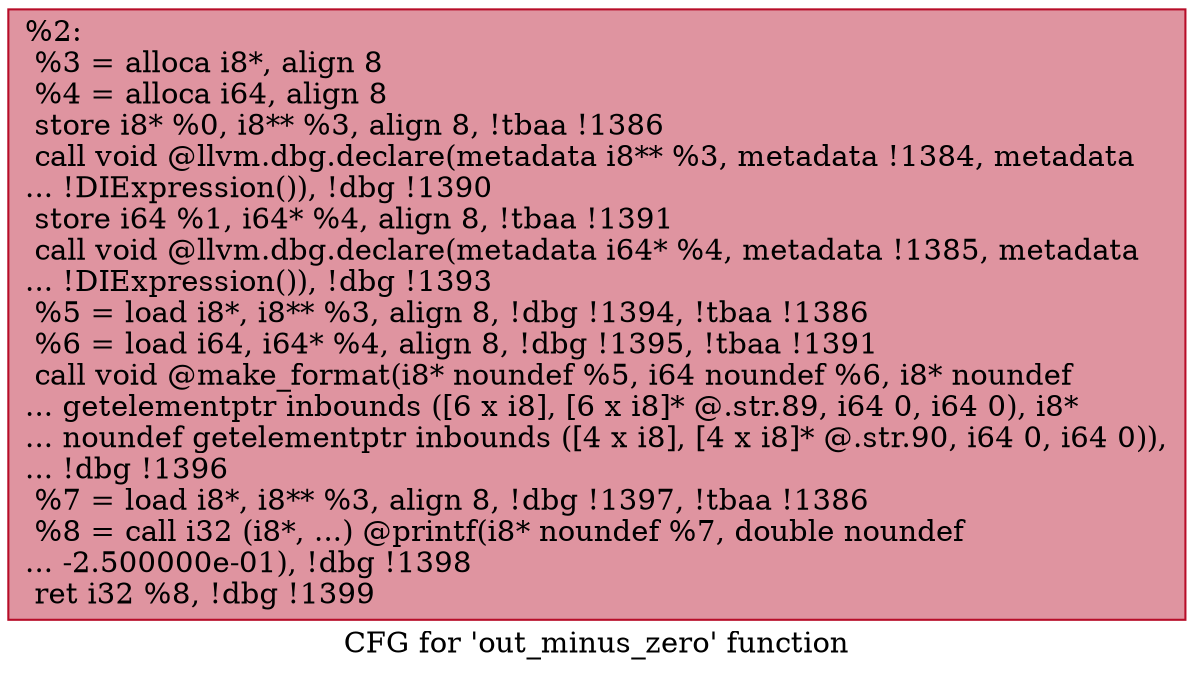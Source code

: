 digraph "CFG for 'out_minus_zero' function" {
	label="CFG for 'out_minus_zero' function";

	Node0x1673ae0 [shape=record,color="#b70d28ff", style=filled, fillcolor="#b70d2870",label="{%2:\l  %3 = alloca i8*, align 8\l  %4 = alloca i64, align 8\l  store i8* %0, i8** %3, align 8, !tbaa !1386\l  call void @llvm.dbg.declare(metadata i8** %3, metadata !1384, metadata\l... !DIExpression()), !dbg !1390\l  store i64 %1, i64* %4, align 8, !tbaa !1391\l  call void @llvm.dbg.declare(metadata i64* %4, metadata !1385, metadata\l... !DIExpression()), !dbg !1393\l  %5 = load i8*, i8** %3, align 8, !dbg !1394, !tbaa !1386\l  %6 = load i64, i64* %4, align 8, !dbg !1395, !tbaa !1391\l  call void @make_format(i8* noundef %5, i64 noundef %6, i8* noundef\l... getelementptr inbounds ([6 x i8], [6 x i8]* @.str.89, i64 0, i64 0), i8*\l... noundef getelementptr inbounds ([4 x i8], [4 x i8]* @.str.90, i64 0, i64 0)),\l... !dbg !1396\l  %7 = load i8*, i8** %3, align 8, !dbg !1397, !tbaa !1386\l  %8 = call i32 (i8*, ...) @printf(i8* noundef %7, double noundef\l... -2.500000e-01), !dbg !1398\l  ret i32 %8, !dbg !1399\l}"];
}
